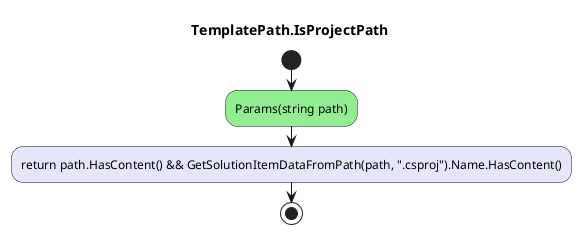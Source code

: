 @startuml TemplatePath.IsProjectPath
title TemplatePath.IsProjectPath
start
#LightGreen:Params(string path);
#Lavender:return path.HasContent() && GetSolutionItemDataFromPath(path, ".csproj").Name.HasContent();
stop
@enduml
